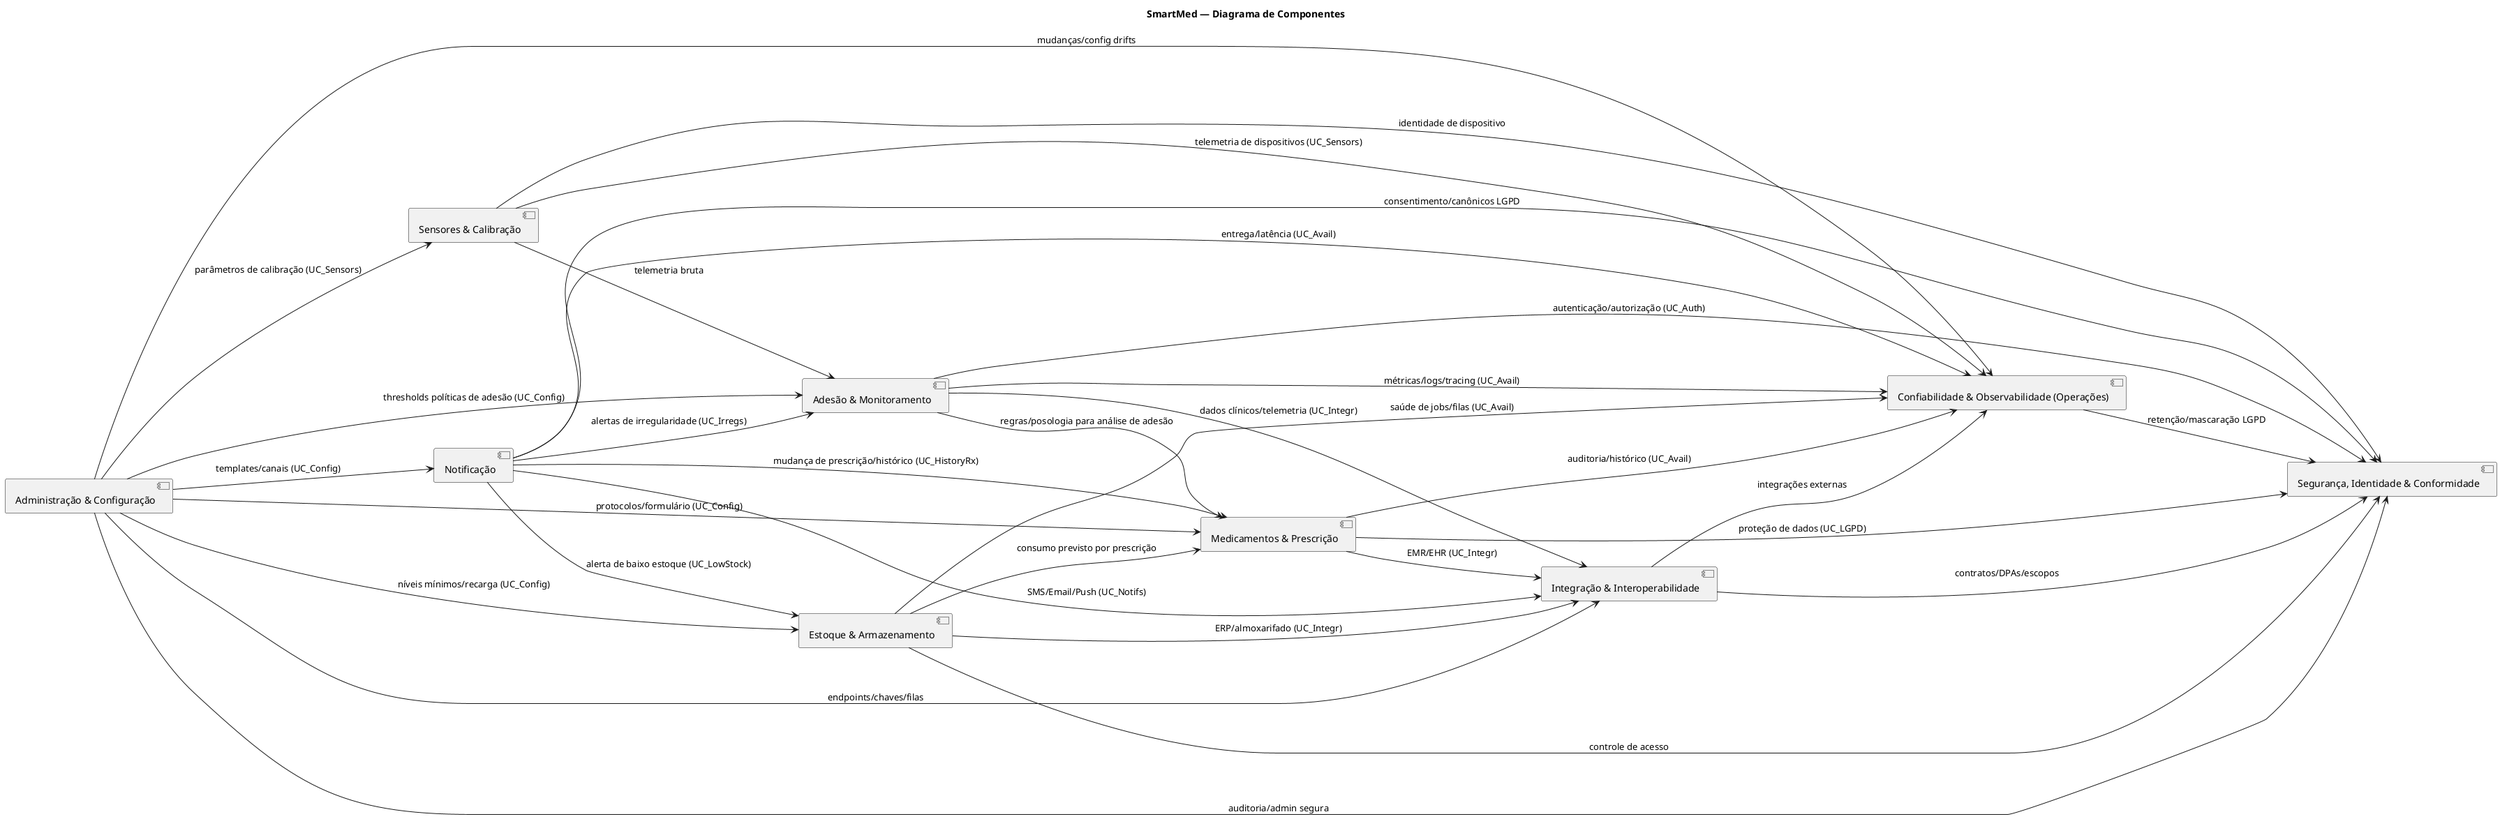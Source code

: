 @startuml componentes2-smartmed
title SmartMed — Diagrama de Componentes 

left to right direction
'skinparam linetype ortho

' =========================
' Componentes
' =========================
component "Notificação"                                   as C_Notificacao
component "Adesão & Monitoramento"                       as C_AdesaoMonitoramento
component "Medicamentos & Prescrição"                    as C_MedicamentosPrescricao
component "Estoque & Armazenamento"                      as C_EstoqueArmazenamento
component "Administração & Configuração"                 as C_AdminConfiguracao
component "Sensores & Calibração"                        as C_SensoresCalibracao
component "Segurança, Identidade & Conformidade"         as C_SegurancaIdentidadeConformidade
component "Integração & Interoperabilidade"              as C_IntegracaoInteroperabilidade
component "Confiabilidade & Observabilidade (Operações)" as C_ConfiabilidadeObservabilidade

' =========================
' Relações (semântica dos casos de uso)
' =========================

' 1) Fluxos funcionais principais
C_SensoresCalibracao        --> C_AdesaoMonitoramento           : telemetria bruta
C_AdesaoMonitoramento       --> C_MedicamentosPrescricao        : regras/posologia para análise de adesão
C_EstoqueArmazenamento      --> C_MedicamentosPrescricao        : consumo previsto por prescrição

C_Notificacao               --> C_AdesaoMonitoramento           : alertas de irregularidade (UC_Irregs)
C_Notificacao               --> C_EstoqueArmazenamento          : alerta de baixo estoque (UC_LowStock)
C_Notificacao               --> C_MedicamentosPrescricao        : mudança de prescrição/histórico (UC_HistoryRx)

' 2) Administração/Configuração impacta domínios
C_AdminConfiguracao         --> C_AdesaoMonitoramento           : thresholds políticas de adesão (UC_Config)
C_AdminConfiguracao         --> C_Notificacao                   : templates/canais (UC_Config)
C_AdminConfiguracao         --> C_EstoqueArmazenamento          : níveis mínimos/recarga (UC_Config)
C_AdminConfiguracao         --> C_SensoresCalibracao            : parâmetros de calibração (UC_Sensors)
C_AdminConfiguracao         --> C_MedicamentosPrescricao        : protocolos/formulário (UC_Config)

' 3) Integrações externas (EMR/EHR, ERP, mensageria, etc.)
C_MedicamentosPrescricao    --> C_IntegracaoInteroperabilidade  : EMR/EHR (UC_Integr)
C_AdesaoMonitoramento       --> C_IntegracaoInteroperabilidade  : dados clínicos/telemetria (UC_Integr)
C_EstoqueArmazenamento      --> C_IntegracaoInteroperabilidade  : ERP/almoxarifado (UC_Integr)
C_Notificacao               --> C_IntegracaoInteroperabilidade  : SMS/Email/Push (UC_Notifs)

' 4) Cross-cutting: Segurança/Identidade/LGPD
C_AdesaoMonitoramento       --> C_SegurancaIdentidadeConformidade : autenticação/autorização (UC_Auth)
C_MedicamentosPrescricao    --> C_SegurancaIdentidadeConformidade : proteção de dados (UC_LGPD)
C_EstoqueArmazenamento      --> C_SegurancaIdentidadeConformidade : controle de acesso
C_Notificacao               --> C_SegurancaIdentidadeConformidade : consentimento/canônicos LGPD
C_SensoresCalibracao        --> C_SegurancaIdentidadeConformidade : identidade de dispositivo
C_AdminConfiguracao         --> C_SegurancaIdentidadeConformidade : auditoria/admin segura
C_IntegracaoInteroperabilidade --> C_SegurancaIdentidadeConformidade : contratos/DPAs/escopos

' 5) Operações: observabilidade/alta disponibilidade
C_AdesaoMonitoramento       --> C_ConfiabilidadeObservabilidade : métricas/logs/tracing (UC_Avail)
C_MedicamentosPrescricao    --> C_ConfiabilidadeObservabilidade : auditoria/histórico (UC_Avail)
C_EstoqueArmazenamento      --> C_ConfiabilidadeObservabilidade : saúde de jobs/filas (UC_Avail)
C_Notificacao               --> C_ConfiabilidadeObservabilidade : entrega/latência (UC_Avail)
C_SensoresCalibracao        --> C_ConfiabilidadeObservabilidade : telemetria de dispositivos (UC_Sensors)
C_AdminConfiguracao         --> C_ConfiabilidadeObservabilidade : mudanças/config drifts
C_IntegracaoInteroperabilidade --> C_ConfiabilidadeObservabilidade : integrações externas
C_AdminConfiguracao         --> C_IntegracaoInteroperabilidade  : endpoints/chaves/filas
C_ConfiabilidadeObservabilidade --> C_SegurancaIdentidadeConformidade : retenção/mascaração LGPD


@enduml